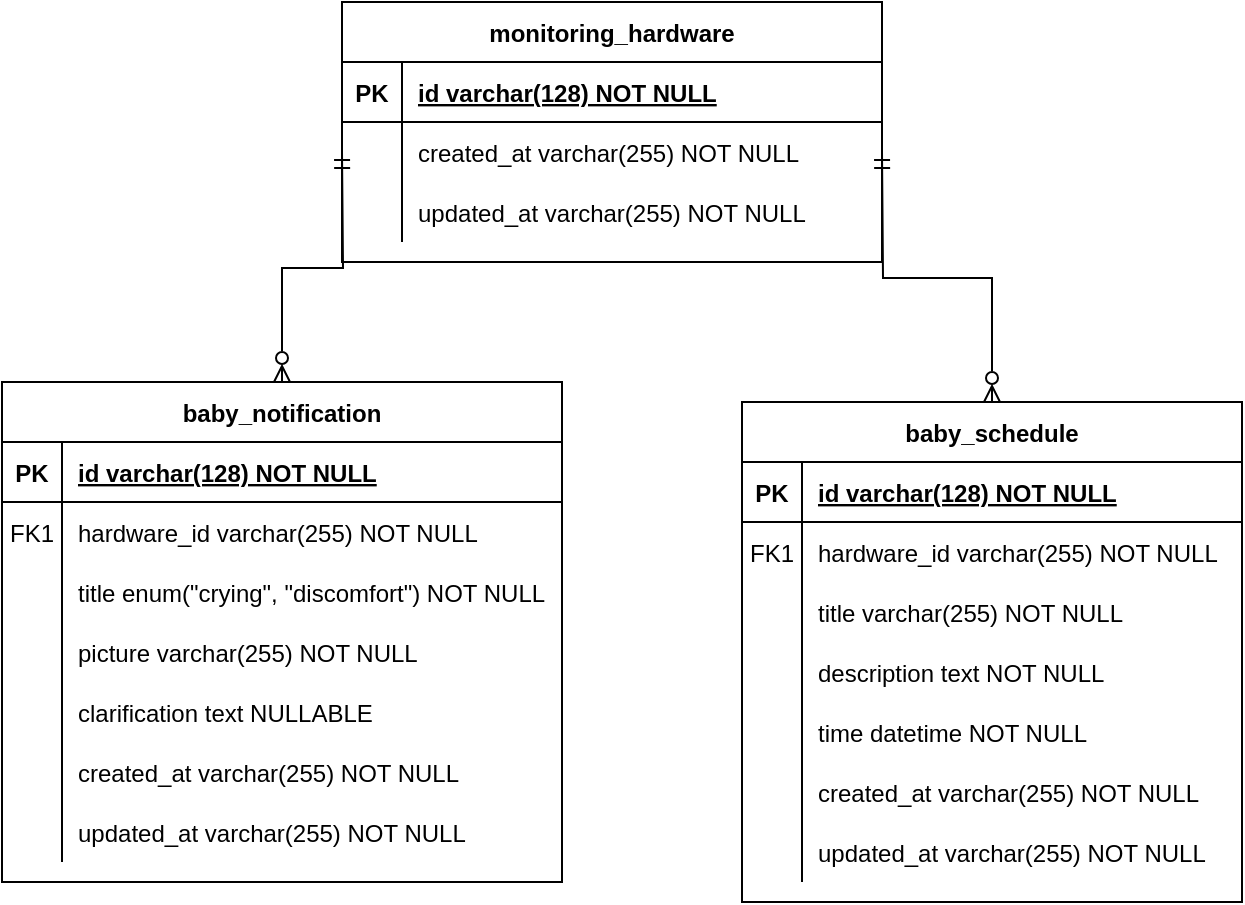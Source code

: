 <mxfile>
    <diagram id="R2lEEEUBdFMjLlhIrx00" name="Page-1">
        <mxGraphModel dx="427" dy="450" grid="1" gridSize="10" guides="1" tooltips="1" connect="1" arrows="1" fold="1" page="1" pageScale="1" pageWidth="850" pageHeight="1100" math="0" shadow="0" extFonts="Permanent Marker^https://fonts.googleapis.com/css?family=Permanent+Marker">
            <root>
                <mxCell id="0"/>
                <mxCell id="1" parent="0"/>
                <mxCell id="C-vyLk0tnHw3VtMMgP7b-2" value="monitoring_hardware" style="shape=table;startSize=30;container=1;collapsible=1;childLayout=tableLayout;fixedRows=1;rowLines=0;fontStyle=1;align=center;resizeLast=1;" parent="1" vertex="1">
                    <mxGeometry x="290" y="210" width="270" height="130" as="geometry"/>
                </mxCell>
                <mxCell id="C-vyLk0tnHw3VtMMgP7b-3" value="" style="shape=partialRectangle;collapsible=0;dropTarget=0;pointerEvents=0;fillColor=none;points=[[0,0.5],[1,0.5]];portConstraint=eastwest;top=0;left=0;right=0;bottom=1;" parent="C-vyLk0tnHw3VtMMgP7b-2" vertex="1">
                    <mxGeometry y="30" width="270" height="30" as="geometry"/>
                </mxCell>
                <mxCell id="C-vyLk0tnHw3VtMMgP7b-4" value="PK" style="shape=partialRectangle;overflow=hidden;connectable=0;fillColor=none;top=0;left=0;bottom=0;right=0;fontStyle=1;" parent="C-vyLk0tnHw3VtMMgP7b-3" vertex="1">
                    <mxGeometry width="30" height="30" as="geometry">
                        <mxRectangle width="30" height="30" as="alternateBounds"/>
                    </mxGeometry>
                </mxCell>
                <mxCell id="C-vyLk0tnHw3VtMMgP7b-5" value="id varchar(128) NOT NULL" style="shape=partialRectangle;overflow=hidden;connectable=0;fillColor=none;top=0;left=0;bottom=0;right=0;align=left;spacingLeft=6;fontStyle=5;" parent="C-vyLk0tnHw3VtMMgP7b-3" vertex="1">
                    <mxGeometry x="30" width="240" height="30" as="geometry">
                        <mxRectangle width="240" height="30" as="alternateBounds"/>
                    </mxGeometry>
                </mxCell>
                <mxCell id="5r6ZGUokwuQeVNh4n_d8-41" style="shape=partialRectangle;collapsible=0;dropTarget=0;pointerEvents=0;fillColor=none;points=[[0,0.5],[1,0.5]];portConstraint=eastwest;top=0;left=0;right=0;bottom=0;" parent="C-vyLk0tnHw3VtMMgP7b-2" vertex="1">
                    <mxGeometry y="60" width="270" height="30" as="geometry"/>
                </mxCell>
                <mxCell id="5r6ZGUokwuQeVNh4n_d8-42" style="shape=partialRectangle;overflow=hidden;connectable=0;fillColor=none;top=0;left=0;bottom=0;right=0;" parent="5r6ZGUokwuQeVNh4n_d8-41" vertex="1">
                    <mxGeometry width="30" height="30" as="geometry">
                        <mxRectangle width="30" height="30" as="alternateBounds"/>
                    </mxGeometry>
                </mxCell>
                <mxCell id="5r6ZGUokwuQeVNh4n_d8-43" value="created_at varchar(255) NOT NULL" style="shape=partialRectangle;overflow=hidden;connectable=0;fillColor=none;top=0;left=0;bottom=0;right=0;align=left;spacingLeft=6;" parent="5r6ZGUokwuQeVNh4n_d8-41" vertex="1">
                    <mxGeometry x="30" width="240" height="30" as="geometry">
                        <mxRectangle width="240" height="30" as="alternateBounds"/>
                    </mxGeometry>
                </mxCell>
                <mxCell id="5r6ZGUokwuQeVNh4n_d8-44" style="shape=partialRectangle;collapsible=0;dropTarget=0;pointerEvents=0;fillColor=none;points=[[0,0.5],[1,0.5]];portConstraint=eastwest;top=0;left=0;right=0;bottom=0;" parent="C-vyLk0tnHw3VtMMgP7b-2" vertex="1">
                    <mxGeometry y="90" width="270" height="30" as="geometry"/>
                </mxCell>
                <mxCell id="5r6ZGUokwuQeVNh4n_d8-45" style="shape=partialRectangle;overflow=hidden;connectable=0;fillColor=none;top=0;left=0;bottom=0;right=0;" parent="5r6ZGUokwuQeVNh4n_d8-44" vertex="1">
                    <mxGeometry width="30" height="30" as="geometry">
                        <mxRectangle width="30" height="30" as="alternateBounds"/>
                    </mxGeometry>
                </mxCell>
                <mxCell id="5r6ZGUokwuQeVNh4n_d8-46" value="updated_at varchar(255) NOT NULL" style="shape=partialRectangle;overflow=hidden;connectable=0;fillColor=none;top=0;left=0;bottom=0;right=0;align=left;spacingLeft=6;" parent="5r6ZGUokwuQeVNh4n_d8-44" vertex="1">
                    <mxGeometry x="30" width="240" height="30" as="geometry">
                        <mxRectangle width="240" height="30" as="alternateBounds"/>
                    </mxGeometry>
                </mxCell>
                <mxCell id="5r6ZGUokwuQeVNh4n_d8-1" value="baby_notification" style="shape=table;startSize=30;container=1;collapsible=1;childLayout=tableLayout;fixedRows=1;rowLines=0;fontStyle=1;align=center;resizeLast=1;" parent="1" vertex="1">
                    <mxGeometry x="120" y="400" width="280" height="250" as="geometry"/>
                </mxCell>
                <mxCell id="5r6ZGUokwuQeVNh4n_d8-2" value="" style="shape=partialRectangle;collapsible=0;dropTarget=0;pointerEvents=0;fillColor=none;points=[[0,0.5],[1,0.5]];portConstraint=eastwest;top=0;left=0;right=0;bottom=1;" parent="5r6ZGUokwuQeVNh4n_d8-1" vertex="1">
                    <mxGeometry y="30" width="280" height="30" as="geometry"/>
                </mxCell>
                <mxCell id="5r6ZGUokwuQeVNh4n_d8-3" value="PK" style="shape=partialRectangle;overflow=hidden;connectable=0;fillColor=none;top=0;left=0;bottom=0;right=0;fontStyle=1;" parent="5r6ZGUokwuQeVNh4n_d8-2" vertex="1">
                    <mxGeometry width="30" height="30" as="geometry">
                        <mxRectangle width="30" height="30" as="alternateBounds"/>
                    </mxGeometry>
                </mxCell>
                <mxCell id="5r6ZGUokwuQeVNh4n_d8-4" value="id varchar(128) NOT NULL" style="shape=partialRectangle;overflow=hidden;connectable=0;fillColor=none;top=0;left=0;bottom=0;right=0;align=left;spacingLeft=6;fontStyle=5;" parent="5r6ZGUokwuQeVNh4n_d8-2" vertex="1">
                    <mxGeometry x="30" width="250" height="30" as="geometry">
                        <mxRectangle width="250" height="30" as="alternateBounds"/>
                    </mxGeometry>
                </mxCell>
                <mxCell id="5r6ZGUokwuQeVNh4n_d8-5" value="" style="shape=partialRectangle;collapsible=0;dropTarget=0;pointerEvents=0;fillColor=none;points=[[0,0.5],[1,0.5]];portConstraint=eastwest;top=0;left=0;right=0;bottom=0;" parent="5r6ZGUokwuQeVNh4n_d8-1" vertex="1">
                    <mxGeometry y="60" width="280" height="30" as="geometry"/>
                </mxCell>
                <mxCell id="5r6ZGUokwuQeVNh4n_d8-6" value="FK1" style="shape=partialRectangle;overflow=hidden;connectable=0;fillColor=none;top=0;left=0;bottom=0;right=0;" parent="5r6ZGUokwuQeVNh4n_d8-5" vertex="1">
                    <mxGeometry width="30" height="30" as="geometry">
                        <mxRectangle width="30" height="30" as="alternateBounds"/>
                    </mxGeometry>
                </mxCell>
                <mxCell id="5r6ZGUokwuQeVNh4n_d8-7" value="hardware_id varchar(255) NOT NULL" style="shape=partialRectangle;overflow=hidden;connectable=0;fillColor=none;top=0;left=0;bottom=0;right=0;align=left;spacingLeft=6;" parent="5r6ZGUokwuQeVNh4n_d8-5" vertex="1">
                    <mxGeometry x="30" width="250" height="30" as="geometry">
                        <mxRectangle width="250" height="30" as="alternateBounds"/>
                    </mxGeometry>
                </mxCell>
                <mxCell id="5r6ZGUokwuQeVNh4n_d8-56" style="shape=partialRectangle;collapsible=0;dropTarget=0;pointerEvents=0;fillColor=none;points=[[0,0.5],[1,0.5]];portConstraint=eastwest;top=0;left=0;right=0;bottom=0;" parent="5r6ZGUokwuQeVNh4n_d8-1" vertex="1">
                    <mxGeometry y="90" width="280" height="30" as="geometry"/>
                </mxCell>
                <mxCell id="5r6ZGUokwuQeVNh4n_d8-57" style="shape=partialRectangle;overflow=hidden;connectable=0;fillColor=none;top=0;left=0;bottom=0;right=0;" parent="5r6ZGUokwuQeVNh4n_d8-56" vertex="1">
                    <mxGeometry width="30" height="30" as="geometry">
                        <mxRectangle width="30" height="30" as="alternateBounds"/>
                    </mxGeometry>
                </mxCell>
                <mxCell id="5r6ZGUokwuQeVNh4n_d8-58" value="title enum(&quot;crying&quot;, &quot;discomfort&quot;) NOT NULL" style="shape=partialRectangle;overflow=hidden;connectable=0;fillColor=none;top=0;left=0;bottom=0;right=0;align=left;spacingLeft=6;" parent="5r6ZGUokwuQeVNh4n_d8-56" vertex="1">
                    <mxGeometry x="30" width="250" height="30" as="geometry">
                        <mxRectangle width="250" height="30" as="alternateBounds"/>
                    </mxGeometry>
                </mxCell>
                <mxCell id="5r6ZGUokwuQeVNh4n_d8-62" style="shape=partialRectangle;collapsible=0;dropTarget=0;pointerEvents=0;fillColor=none;points=[[0,0.5],[1,0.5]];portConstraint=eastwest;top=0;left=0;right=0;bottom=0;" parent="5r6ZGUokwuQeVNh4n_d8-1" vertex="1">
                    <mxGeometry y="120" width="280" height="30" as="geometry"/>
                </mxCell>
                <mxCell id="5r6ZGUokwuQeVNh4n_d8-63" style="shape=partialRectangle;overflow=hidden;connectable=0;fillColor=none;top=0;left=0;bottom=0;right=0;" parent="5r6ZGUokwuQeVNh4n_d8-62" vertex="1">
                    <mxGeometry width="30" height="30" as="geometry">
                        <mxRectangle width="30" height="30" as="alternateBounds"/>
                    </mxGeometry>
                </mxCell>
                <mxCell id="5r6ZGUokwuQeVNh4n_d8-64" value="picture varchar(255) NOT NULL" style="shape=partialRectangle;overflow=hidden;connectable=0;fillColor=none;top=0;left=0;bottom=0;right=0;align=left;spacingLeft=6;" parent="5r6ZGUokwuQeVNh4n_d8-62" vertex="1">
                    <mxGeometry x="30" width="250" height="30" as="geometry">
                        <mxRectangle width="250" height="30" as="alternateBounds"/>
                    </mxGeometry>
                </mxCell>
                <mxCell id="5r6ZGUokwuQeVNh4n_d8-53" style="shape=partialRectangle;collapsible=0;dropTarget=0;pointerEvents=0;fillColor=none;points=[[0,0.5],[1,0.5]];portConstraint=eastwest;top=0;left=0;right=0;bottom=0;" parent="5r6ZGUokwuQeVNh4n_d8-1" vertex="1">
                    <mxGeometry y="150" width="280" height="30" as="geometry"/>
                </mxCell>
                <mxCell id="5r6ZGUokwuQeVNh4n_d8-54" style="shape=partialRectangle;overflow=hidden;connectable=0;fillColor=none;top=0;left=0;bottom=0;right=0;" parent="5r6ZGUokwuQeVNh4n_d8-53" vertex="1">
                    <mxGeometry width="30" height="30" as="geometry">
                        <mxRectangle width="30" height="30" as="alternateBounds"/>
                    </mxGeometry>
                </mxCell>
                <mxCell id="5r6ZGUokwuQeVNh4n_d8-55" value="clarification text NULLABLE" style="shape=partialRectangle;overflow=hidden;connectable=0;fillColor=none;top=0;left=0;bottom=0;right=0;align=left;spacingLeft=6;" parent="5r6ZGUokwuQeVNh4n_d8-53" vertex="1">
                    <mxGeometry x="30" width="250" height="30" as="geometry">
                        <mxRectangle width="250" height="30" as="alternateBounds"/>
                    </mxGeometry>
                </mxCell>
                <mxCell id="5r6ZGUokwuQeVNh4n_d8-47" style="shape=partialRectangle;collapsible=0;dropTarget=0;pointerEvents=0;fillColor=none;points=[[0,0.5],[1,0.5]];portConstraint=eastwest;top=0;left=0;right=0;bottom=0;" parent="5r6ZGUokwuQeVNh4n_d8-1" vertex="1">
                    <mxGeometry y="180" width="280" height="30" as="geometry"/>
                </mxCell>
                <mxCell id="5r6ZGUokwuQeVNh4n_d8-48" style="shape=partialRectangle;overflow=hidden;connectable=0;fillColor=none;top=0;left=0;bottom=0;right=0;" parent="5r6ZGUokwuQeVNh4n_d8-47" vertex="1">
                    <mxGeometry width="30" height="30" as="geometry">
                        <mxRectangle width="30" height="30" as="alternateBounds"/>
                    </mxGeometry>
                </mxCell>
                <mxCell id="5r6ZGUokwuQeVNh4n_d8-49" value="created_at varchar(255) NOT NULL" style="shape=partialRectangle;overflow=hidden;connectable=0;fillColor=none;top=0;left=0;bottom=0;right=0;align=left;spacingLeft=6;" parent="5r6ZGUokwuQeVNh4n_d8-47" vertex="1">
                    <mxGeometry x="30" width="250" height="30" as="geometry">
                        <mxRectangle width="250" height="30" as="alternateBounds"/>
                    </mxGeometry>
                </mxCell>
                <mxCell id="5r6ZGUokwuQeVNh4n_d8-8" value="" style="shape=partialRectangle;collapsible=0;dropTarget=0;pointerEvents=0;fillColor=none;points=[[0,0.5],[1,0.5]];portConstraint=eastwest;top=0;left=0;right=0;bottom=0;" parent="5r6ZGUokwuQeVNh4n_d8-1" vertex="1">
                    <mxGeometry y="210" width="280" height="30" as="geometry"/>
                </mxCell>
                <mxCell id="5r6ZGUokwuQeVNh4n_d8-9" value="" style="shape=partialRectangle;overflow=hidden;connectable=0;fillColor=none;top=0;left=0;bottom=0;right=0;" parent="5r6ZGUokwuQeVNh4n_d8-8" vertex="1">
                    <mxGeometry width="30" height="30" as="geometry">
                        <mxRectangle width="30" height="30" as="alternateBounds"/>
                    </mxGeometry>
                </mxCell>
                <mxCell id="5r6ZGUokwuQeVNh4n_d8-10" value="updated_at varchar(255) NOT NULL" style="shape=partialRectangle;overflow=hidden;connectable=0;fillColor=none;top=0;left=0;bottom=0;right=0;align=left;spacingLeft=6;" parent="5r6ZGUokwuQeVNh4n_d8-8" vertex="1">
                    <mxGeometry x="30" width="250" height="30" as="geometry">
                        <mxRectangle width="250" height="30" as="alternateBounds"/>
                    </mxGeometry>
                </mxCell>
                <mxCell id="5r6ZGUokwuQeVNh4n_d8-11" value="baby_schedule" style="shape=table;startSize=30;container=1;collapsible=1;childLayout=tableLayout;fixedRows=1;rowLines=0;fontStyle=1;align=center;resizeLast=1;" parent="1" vertex="1">
                    <mxGeometry x="490" y="410" width="250" height="250.0" as="geometry"/>
                </mxCell>
                <mxCell id="5r6ZGUokwuQeVNh4n_d8-12" value="" style="shape=partialRectangle;collapsible=0;dropTarget=0;pointerEvents=0;fillColor=none;points=[[0,0.5],[1,0.5]];portConstraint=eastwest;top=0;left=0;right=0;bottom=1;" parent="5r6ZGUokwuQeVNh4n_d8-11" vertex="1">
                    <mxGeometry y="30" width="250" height="30" as="geometry"/>
                </mxCell>
                <mxCell id="5r6ZGUokwuQeVNh4n_d8-13" value="PK" style="shape=partialRectangle;overflow=hidden;connectable=0;fillColor=none;top=0;left=0;bottom=0;right=0;fontStyle=1;" parent="5r6ZGUokwuQeVNh4n_d8-12" vertex="1">
                    <mxGeometry width="30" height="30" as="geometry">
                        <mxRectangle width="30" height="30" as="alternateBounds"/>
                    </mxGeometry>
                </mxCell>
                <mxCell id="5r6ZGUokwuQeVNh4n_d8-14" value="id varchar(128) NOT NULL" style="shape=partialRectangle;overflow=hidden;connectable=0;fillColor=none;top=0;left=0;bottom=0;right=0;align=left;spacingLeft=6;fontStyle=5;" parent="5r6ZGUokwuQeVNh4n_d8-12" vertex="1">
                    <mxGeometry x="30" width="220" height="30" as="geometry">
                        <mxRectangle width="220" height="30" as="alternateBounds"/>
                    </mxGeometry>
                </mxCell>
                <mxCell id="5r6ZGUokwuQeVNh4n_d8-15" value="" style="shape=partialRectangle;collapsible=0;dropTarget=0;pointerEvents=0;fillColor=none;points=[[0,0.5],[1,0.5]];portConstraint=eastwest;top=0;left=0;right=0;bottom=0;" parent="5r6ZGUokwuQeVNh4n_d8-11" vertex="1">
                    <mxGeometry y="60" width="250" height="30" as="geometry"/>
                </mxCell>
                <mxCell id="5r6ZGUokwuQeVNh4n_d8-16" value="FK1" style="shape=partialRectangle;overflow=hidden;connectable=0;fillColor=none;top=0;left=0;bottom=0;right=0;" parent="5r6ZGUokwuQeVNh4n_d8-15" vertex="1">
                    <mxGeometry width="30" height="30" as="geometry">
                        <mxRectangle width="30" height="30" as="alternateBounds"/>
                    </mxGeometry>
                </mxCell>
                <mxCell id="5r6ZGUokwuQeVNh4n_d8-17" value="hardware_id varchar(255) NOT NULL" style="shape=partialRectangle;overflow=hidden;connectable=0;fillColor=none;top=0;left=0;bottom=0;right=0;align=left;spacingLeft=6;" parent="5r6ZGUokwuQeVNh4n_d8-15" vertex="1">
                    <mxGeometry x="30" width="220" height="30" as="geometry">
                        <mxRectangle width="220" height="30" as="alternateBounds"/>
                    </mxGeometry>
                </mxCell>
                <mxCell id="5r6ZGUokwuQeVNh4n_d8-88" style="shape=partialRectangle;collapsible=0;dropTarget=0;pointerEvents=0;fillColor=none;points=[[0,0.5],[1,0.5]];portConstraint=eastwest;top=0;left=0;right=0;bottom=0;" parent="5r6ZGUokwuQeVNh4n_d8-11" vertex="1">
                    <mxGeometry y="90" width="250" height="30" as="geometry"/>
                </mxCell>
                <mxCell id="5r6ZGUokwuQeVNh4n_d8-89" style="shape=partialRectangle;overflow=hidden;connectable=0;fillColor=none;top=0;left=0;bottom=0;right=0;" parent="5r6ZGUokwuQeVNh4n_d8-88" vertex="1">
                    <mxGeometry width="30" height="30" as="geometry">
                        <mxRectangle width="30" height="30" as="alternateBounds"/>
                    </mxGeometry>
                </mxCell>
                <mxCell id="5r6ZGUokwuQeVNh4n_d8-90" value="title varchar(255) NOT NULL" style="shape=partialRectangle;overflow=hidden;connectable=0;fillColor=none;top=0;left=0;bottom=0;right=0;align=left;spacingLeft=6;" parent="5r6ZGUokwuQeVNh4n_d8-88" vertex="1">
                    <mxGeometry x="30" width="220" height="30" as="geometry">
                        <mxRectangle width="220" height="30" as="alternateBounds"/>
                    </mxGeometry>
                </mxCell>
                <mxCell id="5r6ZGUokwuQeVNh4n_d8-94" style="shape=partialRectangle;collapsible=0;dropTarget=0;pointerEvents=0;fillColor=none;points=[[0,0.5],[1,0.5]];portConstraint=eastwest;top=0;left=0;right=0;bottom=0;" parent="5r6ZGUokwuQeVNh4n_d8-11" vertex="1">
                    <mxGeometry y="120" width="250" height="30" as="geometry"/>
                </mxCell>
                <mxCell id="5r6ZGUokwuQeVNh4n_d8-95" style="shape=partialRectangle;overflow=hidden;connectable=0;fillColor=none;top=0;left=0;bottom=0;right=0;" parent="5r6ZGUokwuQeVNh4n_d8-94" vertex="1">
                    <mxGeometry width="30" height="30" as="geometry">
                        <mxRectangle width="30" height="30" as="alternateBounds"/>
                    </mxGeometry>
                </mxCell>
                <mxCell id="5r6ZGUokwuQeVNh4n_d8-96" value="description text NOT NULL" style="shape=partialRectangle;overflow=hidden;connectable=0;fillColor=none;top=0;left=0;bottom=0;right=0;align=left;spacingLeft=6;" parent="5r6ZGUokwuQeVNh4n_d8-94" vertex="1">
                    <mxGeometry x="30" width="220" height="30" as="geometry">
                        <mxRectangle width="220" height="30" as="alternateBounds"/>
                    </mxGeometry>
                </mxCell>
                <mxCell id="5r6ZGUokwuQeVNh4n_d8-91" style="shape=partialRectangle;collapsible=0;dropTarget=0;pointerEvents=0;fillColor=none;points=[[0,0.5],[1,0.5]];portConstraint=eastwest;top=0;left=0;right=0;bottom=0;" parent="5r6ZGUokwuQeVNh4n_d8-11" vertex="1">
                    <mxGeometry y="150" width="250" height="30" as="geometry"/>
                </mxCell>
                <mxCell id="5r6ZGUokwuQeVNh4n_d8-92" style="shape=partialRectangle;overflow=hidden;connectable=0;fillColor=none;top=0;left=0;bottom=0;right=0;" parent="5r6ZGUokwuQeVNh4n_d8-91" vertex="1">
                    <mxGeometry width="30" height="30" as="geometry">
                        <mxRectangle width="30" height="30" as="alternateBounds"/>
                    </mxGeometry>
                </mxCell>
                <mxCell id="5r6ZGUokwuQeVNh4n_d8-93" value="time datetime NOT NULL" style="shape=partialRectangle;overflow=hidden;connectable=0;fillColor=none;top=0;left=0;bottom=0;right=0;align=left;spacingLeft=6;" parent="5r6ZGUokwuQeVNh4n_d8-91" vertex="1">
                    <mxGeometry x="30" width="220" height="30" as="geometry">
                        <mxRectangle width="220" height="30" as="alternateBounds"/>
                    </mxGeometry>
                </mxCell>
                <mxCell id="5r6ZGUokwuQeVNh4n_d8-70" style="shape=partialRectangle;collapsible=0;dropTarget=0;pointerEvents=0;fillColor=none;points=[[0,0.5],[1,0.5]];portConstraint=eastwest;top=0;left=0;right=0;bottom=0;" parent="5r6ZGUokwuQeVNh4n_d8-11" vertex="1">
                    <mxGeometry y="180" width="250" height="30" as="geometry"/>
                </mxCell>
                <mxCell id="5r6ZGUokwuQeVNh4n_d8-71" style="shape=partialRectangle;overflow=hidden;connectable=0;fillColor=none;top=0;left=0;bottom=0;right=0;" parent="5r6ZGUokwuQeVNh4n_d8-70" vertex="1">
                    <mxGeometry width="30" height="30" as="geometry">
                        <mxRectangle width="30" height="30" as="alternateBounds"/>
                    </mxGeometry>
                </mxCell>
                <mxCell id="5r6ZGUokwuQeVNh4n_d8-72" value="created_at varchar(255) NOT NULL" style="shape=partialRectangle;overflow=hidden;connectable=0;fillColor=none;top=0;left=0;bottom=0;right=0;align=left;spacingLeft=6;" parent="5r6ZGUokwuQeVNh4n_d8-70" vertex="1">
                    <mxGeometry x="30" width="220" height="30" as="geometry">
                        <mxRectangle width="220" height="30" as="alternateBounds"/>
                    </mxGeometry>
                </mxCell>
                <mxCell id="5r6ZGUokwuQeVNh4n_d8-73" style="shape=partialRectangle;collapsible=0;dropTarget=0;pointerEvents=0;fillColor=none;points=[[0,0.5],[1,0.5]];portConstraint=eastwest;top=0;left=0;right=0;bottom=0;" parent="5r6ZGUokwuQeVNh4n_d8-11" vertex="1">
                    <mxGeometry y="210" width="250" height="30" as="geometry"/>
                </mxCell>
                <mxCell id="5r6ZGUokwuQeVNh4n_d8-74" style="shape=partialRectangle;overflow=hidden;connectable=0;fillColor=none;top=0;left=0;bottom=0;right=0;" parent="5r6ZGUokwuQeVNh4n_d8-73" vertex="1">
                    <mxGeometry width="30" height="30" as="geometry">
                        <mxRectangle width="30" height="30" as="alternateBounds"/>
                    </mxGeometry>
                </mxCell>
                <mxCell id="5r6ZGUokwuQeVNh4n_d8-75" value="updated_at varchar(255) NOT NULL" style="shape=partialRectangle;overflow=hidden;connectable=0;fillColor=none;top=0;left=0;bottom=0;right=0;align=left;spacingLeft=6;" parent="5r6ZGUokwuQeVNh4n_d8-73" vertex="1">
                    <mxGeometry x="30" width="220" height="30" as="geometry">
                        <mxRectangle width="220" height="30" as="alternateBounds"/>
                    </mxGeometry>
                </mxCell>
                <mxCell id="5r6ZGUokwuQeVNh4n_d8-67" style="edgeStyle=orthogonalEdgeStyle;rounded=0;orthogonalLoop=1;jettySize=auto;html=1;endArrow=ERmandOne;endFill=0;startArrow=ERzeroToMany;startFill=0;exitX=0.5;exitY=0;exitDx=0;exitDy=0;entryX=0;entryY=0.5;entryDx=0;entryDy=0;" parent="1" source="5r6ZGUokwuQeVNh4n_d8-1" edge="1">
                    <mxGeometry relative="1" as="geometry">
                        <mxPoint x="290" y="285" as="targetPoint"/>
                    </mxGeometry>
                </mxCell>
                <mxCell id="5r6ZGUokwuQeVNh4n_d8-69" style="edgeStyle=orthogonalEdgeStyle;rounded=0;orthogonalLoop=1;jettySize=auto;html=1;exitX=1;exitY=0.5;exitDx=0;exitDy=0;entryX=0.5;entryY=0;entryDx=0;entryDy=0;endArrow=ERzeroToMany;endFill=0;startArrow=ERmandOne;startFill=0;" parent="1" target="5r6ZGUokwuQeVNh4n_d8-11" edge="1">
                    <mxGeometry relative="1" as="geometry">
                        <mxPoint x="560" y="285" as="sourcePoint"/>
                    </mxGeometry>
                </mxCell>
            </root>
        </mxGraphModel>
    </diagram>
</mxfile>